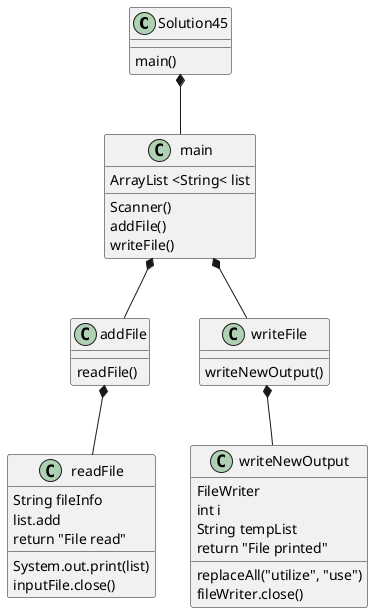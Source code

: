 @startuml
'https://plantuml.com/class-diagram

Solution45 *-- main
main : Scanner()
main : addFile()
main : writeFile()
main : ArrayList <String< list
main *-- addFile
main *-- writeFile

writeFile *-- writeNewOutput
writeNewOutput : FileWriter
writeNewOutput : int i
writeNewOutput : String tempList
writeNewOutput : replaceAll("utilize", "use")
writeNewOutput : fileWriter.close()
writeNewOutput : return "File printed"

addFile *-- readFile
readFile : String fileInfo
readFile : list.add
readFile : System.out.print(list)
readFile : inputFile.close()
readFile : return "File read"


class Solution45 {
main()
}

class writeFile{
writeNewOutput()
}

class addFile{
readFile()
}
@enduml